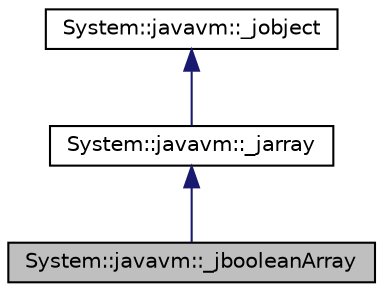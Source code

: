 digraph G
{
  edge [fontname="Helvetica",fontsize="10",labelfontname="Helvetica",labelfontsize="10"];
  node [fontname="Helvetica",fontsize="10",shape=record];
  Node1 [label="System::javavm::_jbooleanArray",height=0.2,width=0.4,color="black", fillcolor="grey75", style="filled" fontcolor="black"];
  Node2 -> Node1 [dir="back",color="midnightblue",fontsize="10",style="solid",fontname="Helvetica"];
  Node2 [label="System::javavm::_jarray",height=0.2,width=0.4,color="black", fillcolor="white", style="filled",URL="$class_system_1_1javavm_1_1__jarray.html"];
  Node3 -> Node2 [dir="back",color="midnightblue",fontsize="10",style="solid",fontname="Helvetica"];
  Node3 [label="System::javavm::_jobject",height=0.2,width=0.4,color="black", fillcolor="white", style="filled",URL="$class_system_1_1javavm_1_1__jobject.html"];
}
